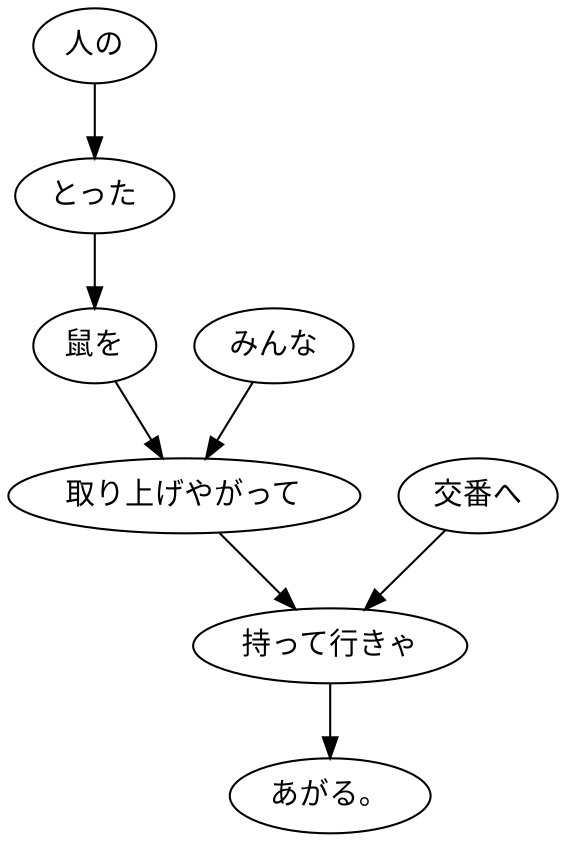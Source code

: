 digraph graph258 {
	node0 [label="人の"];
	node1 [label="とった"];
	node2 [label="鼠を"];
	node3 [label="みんな"];
	node4 [label="取り上げやがって"];
	node5 [label="交番へ"];
	node6 [label="持って行きゃ"];
	node7 [label="あがる。"];
	node0 -> node1;
	node1 -> node2;
	node2 -> node4;
	node3 -> node4;
	node4 -> node6;
	node5 -> node6;
	node6 -> node7;
}
